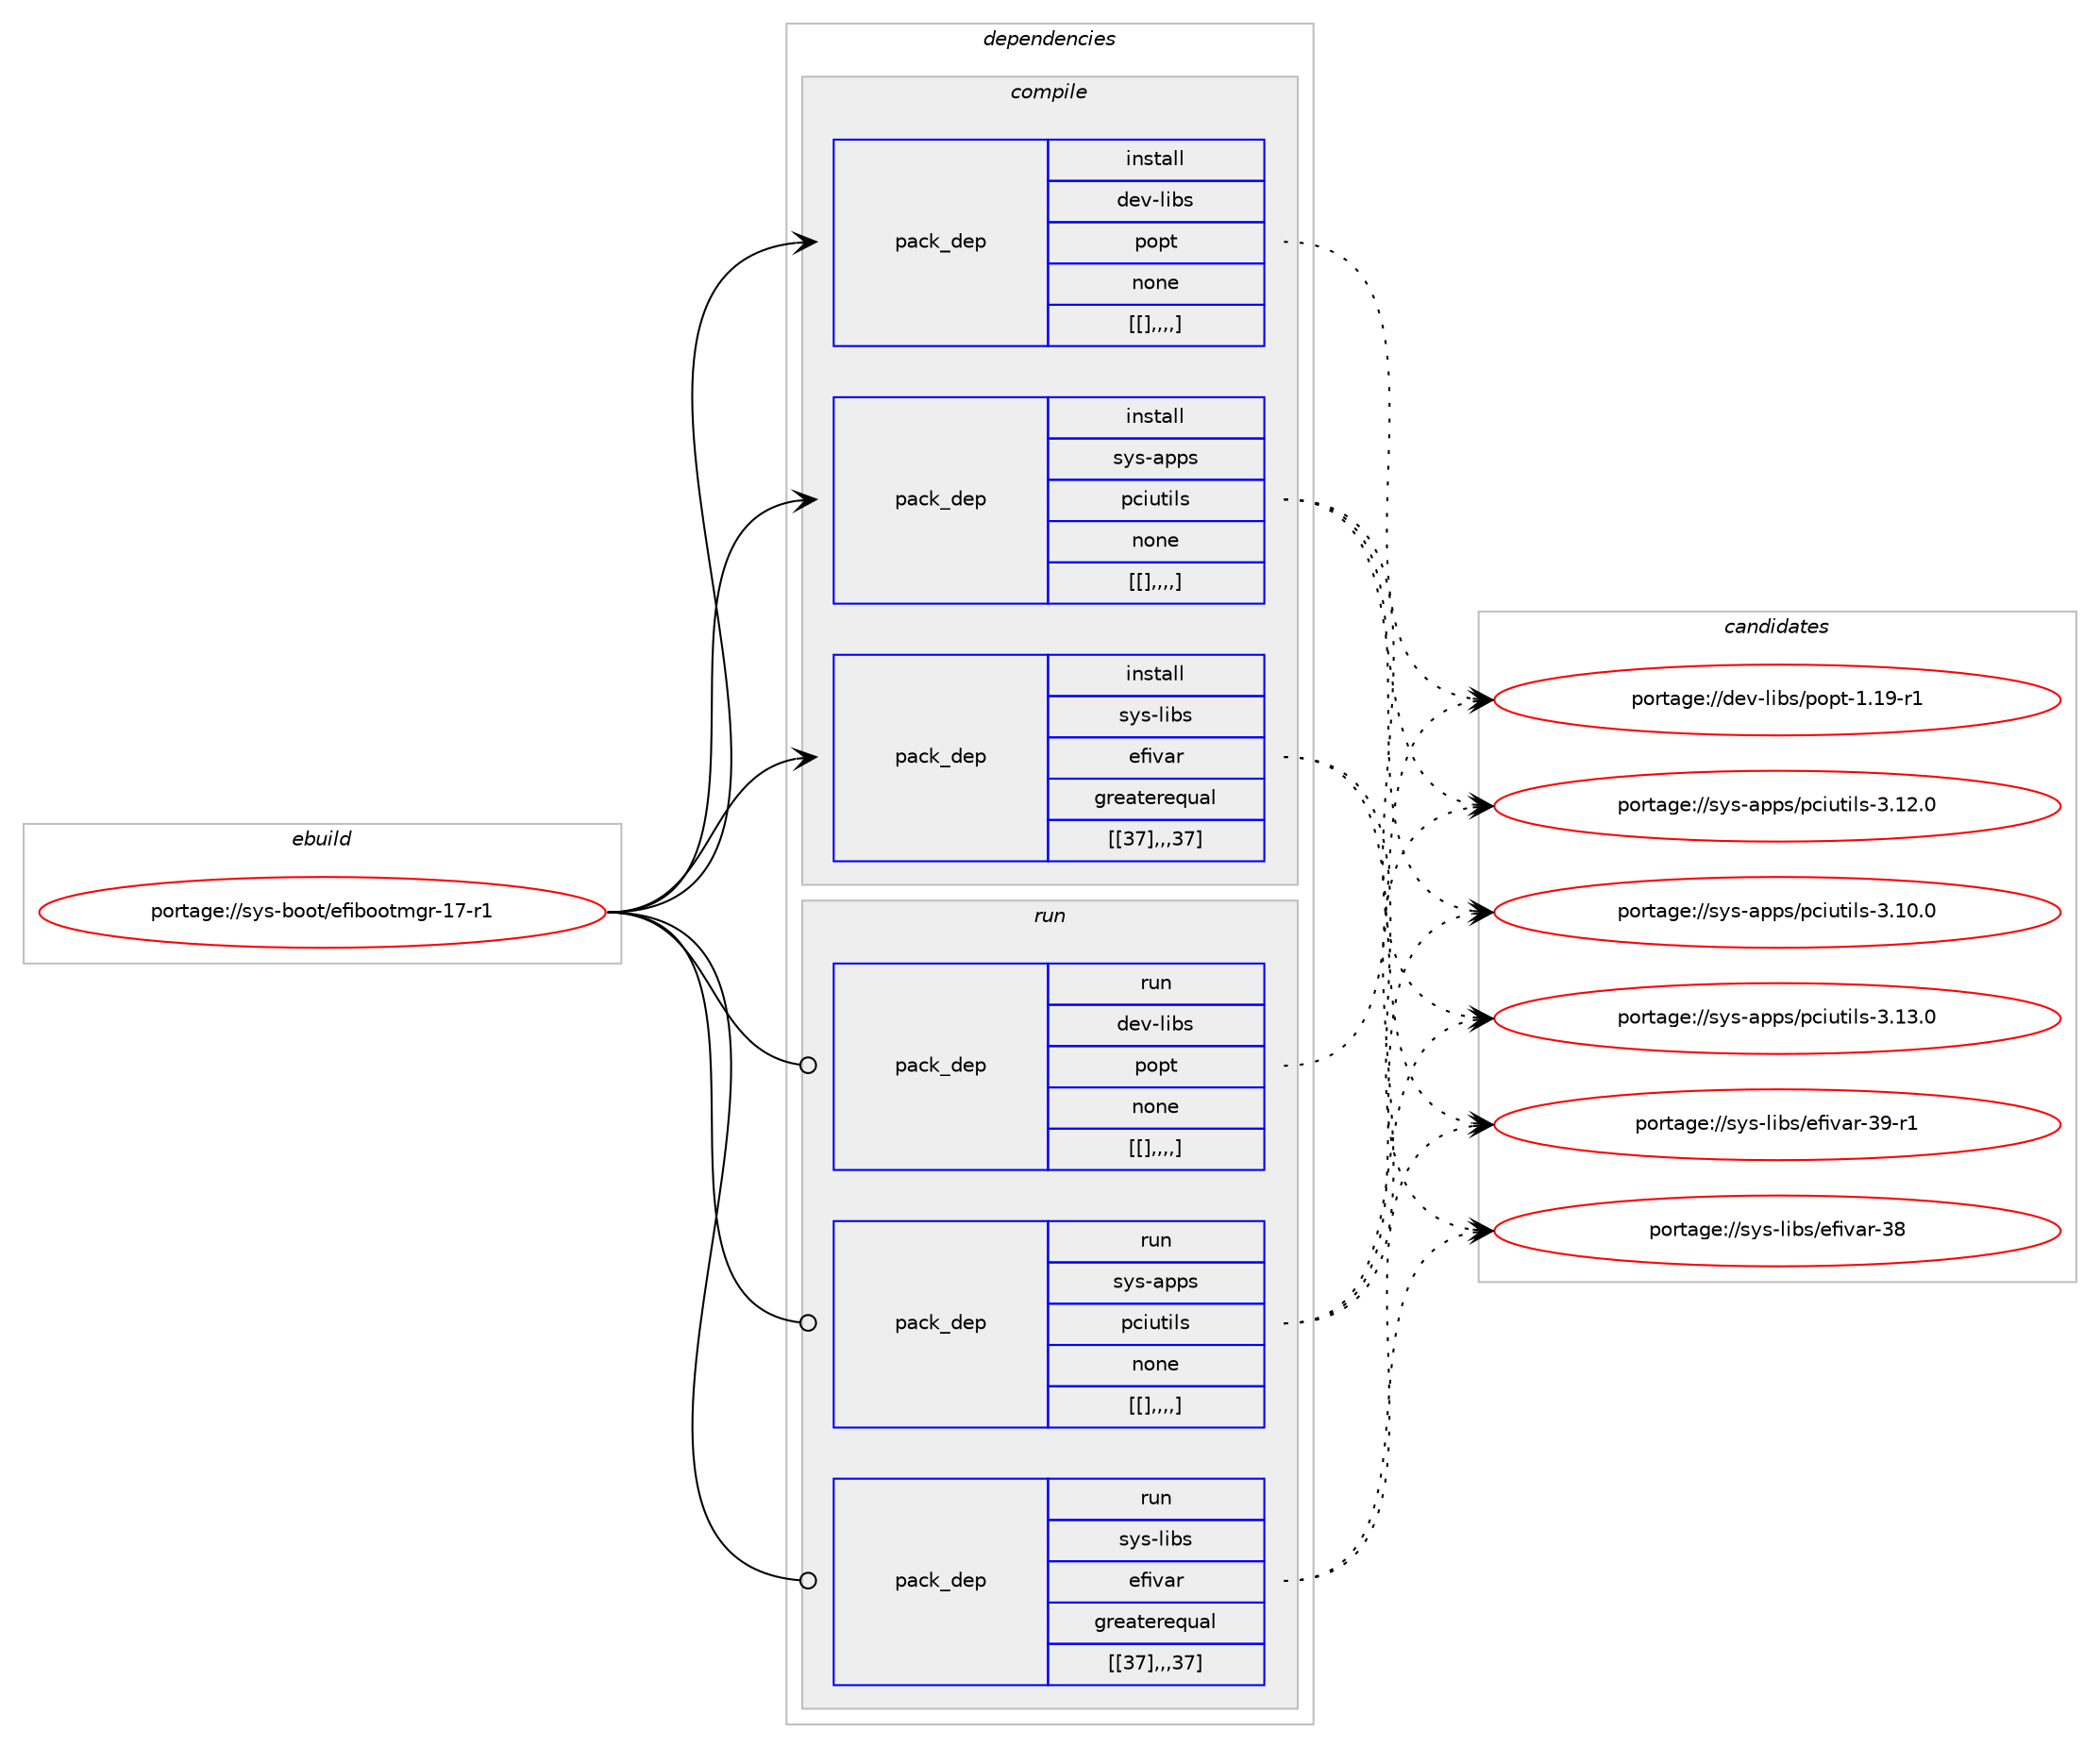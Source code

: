digraph prolog {

# *************
# Graph options
# *************

newrank=true;
concentrate=true;
compound=true;
graph [rankdir=LR,fontname=Helvetica,fontsize=10,ranksep=1.5];#, ranksep=2.5, nodesep=0.2];
edge  [arrowhead=vee];
node  [fontname=Helvetica,fontsize=10];

# **********
# The ebuild
# **********

subgraph cluster_leftcol {
color=gray;
label=<<i>ebuild</i>>;
id [label="portage://sys-boot/efibootmgr-17-r1", color=red, width=4, href="../sys-boot/efibootmgr-17-r1.svg"];
}

# ****************
# The dependencies
# ****************

subgraph cluster_midcol {
color=gray;
label=<<i>dependencies</i>>;
subgraph cluster_compile {
fillcolor="#eeeeee";
style=filled;
label=<<i>compile</i>>;
subgraph pack7719 {
dependency12181 [label=<<TABLE BORDER="0" CELLBORDER="1" CELLSPACING="0" CELLPADDING="4" WIDTH="220"><TR><TD ROWSPAN="6" CELLPADDING="30">pack_dep</TD></TR><TR><TD WIDTH="110">install</TD></TR><TR><TD>dev-libs</TD></TR><TR><TD>popt</TD></TR><TR><TD>none</TD></TR><TR><TD>[[],,,,]</TD></TR></TABLE>>, shape=none, color=blue];
}
id:e -> dependency12181:w [weight=20,style="solid",arrowhead="vee"];
subgraph pack7720 {
dependency12182 [label=<<TABLE BORDER="0" CELLBORDER="1" CELLSPACING="0" CELLPADDING="4" WIDTH="220"><TR><TD ROWSPAN="6" CELLPADDING="30">pack_dep</TD></TR><TR><TD WIDTH="110">install</TD></TR><TR><TD>sys-apps</TD></TR><TR><TD>pciutils</TD></TR><TR><TD>none</TD></TR><TR><TD>[[],,,,]</TD></TR></TABLE>>, shape=none, color=blue];
}
id:e -> dependency12182:w [weight=20,style="solid",arrowhead="vee"];
subgraph pack7721 {
dependency12183 [label=<<TABLE BORDER="0" CELLBORDER="1" CELLSPACING="0" CELLPADDING="4" WIDTH="220"><TR><TD ROWSPAN="6" CELLPADDING="30">pack_dep</TD></TR><TR><TD WIDTH="110">install</TD></TR><TR><TD>sys-libs</TD></TR><TR><TD>efivar</TD></TR><TR><TD>greaterequal</TD></TR><TR><TD>[[37],,,37]</TD></TR></TABLE>>, shape=none, color=blue];
}
id:e -> dependency12183:w [weight=20,style="solid",arrowhead="vee"];
}
subgraph cluster_compileandrun {
fillcolor="#eeeeee";
style=filled;
label=<<i>compile and run</i>>;
}
subgraph cluster_run {
fillcolor="#eeeeee";
style=filled;
label=<<i>run</i>>;
subgraph pack7722 {
dependency12184 [label=<<TABLE BORDER="0" CELLBORDER="1" CELLSPACING="0" CELLPADDING="4" WIDTH="220"><TR><TD ROWSPAN="6" CELLPADDING="30">pack_dep</TD></TR><TR><TD WIDTH="110">run</TD></TR><TR><TD>dev-libs</TD></TR><TR><TD>popt</TD></TR><TR><TD>none</TD></TR><TR><TD>[[],,,,]</TD></TR></TABLE>>, shape=none, color=blue];
}
id:e -> dependency12184:w [weight=20,style="solid",arrowhead="odot"];
subgraph pack7723 {
dependency12185 [label=<<TABLE BORDER="0" CELLBORDER="1" CELLSPACING="0" CELLPADDING="4" WIDTH="220"><TR><TD ROWSPAN="6" CELLPADDING="30">pack_dep</TD></TR><TR><TD WIDTH="110">run</TD></TR><TR><TD>sys-apps</TD></TR><TR><TD>pciutils</TD></TR><TR><TD>none</TD></TR><TR><TD>[[],,,,]</TD></TR></TABLE>>, shape=none, color=blue];
}
id:e -> dependency12185:w [weight=20,style="solid",arrowhead="odot"];
subgraph pack7724 {
dependency12186 [label=<<TABLE BORDER="0" CELLBORDER="1" CELLSPACING="0" CELLPADDING="4" WIDTH="220"><TR><TD ROWSPAN="6" CELLPADDING="30">pack_dep</TD></TR><TR><TD WIDTH="110">run</TD></TR><TR><TD>sys-libs</TD></TR><TR><TD>efivar</TD></TR><TR><TD>greaterequal</TD></TR><TR><TD>[[37],,,37]</TD></TR></TABLE>>, shape=none, color=blue];
}
id:e -> dependency12186:w [weight=20,style="solid",arrowhead="odot"];
}
}

# **************
# The candidates
# **************

subgraph cluster_choices {
rank=same;
color=gray;
label=<<i>candidates</i>>;

subgraph choice7719 {
color=black;
nodesep=1;
choice10010111845108105981154711211111211645494649574511449 [label="portage://dev-libs/popt-1.19-r1", color=red, width=4,href="../dev-libs/popt-1.19-r1.svg"];
dependency12181:e -> choice10010111845108105981154711211111211645494649574511449:w [style=dotted,weight="100"];
}
subgraph choice7720 {
color=black;
nodesep=1;
choice1151211154597112112115471129910511711610510811545514649514648 [label="portage://sys-apps/pciutils-3.13.0", color=red, width=4,href="../sys-apps/pciutils-3.13.0.svg"];
choice1151211154597112112115471129910511711610510811545514649504648 [label="portage://sys-apps/pciutils-3.12.0", color=red, width=4,href="../sys-apps/pciutils-3.12.0.svg"];
choice1151211154597112112115471129910511711610510811545514649484648 [label="portage://sys-apps/pciutils-3.10.0", color=red, width=4,href="../sys-apps/pciutils-3.10.0.svg"];
dependency12182:e -> choice1151211154597112112115471129910511711610510811545514649514648:w [style=dotted,weight="100"];
dependency12182:e -> choice1151211154597112112115471129910511711610510811545514649504648:w [style=dotted,weight="100"];
dependency12182:e -> choice1151211154597112112115471129910511711610510811545514649484648:w [style=dotted,weight="100"];
}
subgraph choice7721 {
color=black;
nodesep=1;
choice115121115451081059811547101102105118971144551574511449 [label="portage://sys-libs/efivar-39-r1", color=red, width=4,href="../sys-libs/efivar-39-r1.svg"];
choice11512111545108105981154710110210511897114455156 [label="portage://sys-libs/efivar-38", color=red, width=4,href="../sys-libs/efivar-38.svg"];
dependency12183:e -> choice115121115451081059811547101102105118971144551574511449:w [style=dotted,weight="100"];
dependency12183:e -> choice11512111545108105981154710110210511897114455156:w [style=dotted,weight="100"];
}
subgraph choice7722 {
color=black;
nodesep=1;
choice10010111845108105981154711211111211645494649574511449 [label="portage://dev-libs/popt-1.19-r1", color=red, width=4,href="../dev-libs/popt-1.19-r1.svg"];
dependency12184:e -> choice10010111845108105981154711211111211645494649574511449:w [style=dotted,weight="100"];
}
subgraph choice7723 {
color=black;
nodesep=1;
choice1151211154597112112115471129910511711610510811545514649514648 [label="portage://sys-apps/pciutils-3.13.0", color=red, width=4,href="../sys-apps/pciutils-3.13.0.svg"];
choice1151211154597112112115471129910511711610510811545514649504648 [label="portage://sys-apps/pciutils-3.12.0", color=red, width=4,href="../sys-apps/pciutils-3.12.0.svg"];
choice1151211154597112112115471129910511711610510811545514649484648 [label="portage://sys-apps/pciutils-3.10.0", color=red, width=4,href="../sys-apps/pciutils-3.10.0.svg"];
dependency12185:e -> choice1151211154597112112115471129910511711610510811545514649514648:w [style=dotted,weight="100"];
dependency12185:e -> choice1151211154597112112115471129910511711610510811545514649504648:w [style=dotted,weight="100"];
dependency12185:e -> choice1151211154597112112115471129910511711610510811545514649484648:w [style=dotted,weight="100"];
}
subgraph choice7724 {
color=black;
nodesep=1;
choice115121115451081059811547101102105118971144551574511449 [label="portage://sys-libs/efivar-39-r1", color=red, width=4,href="../sys-libs/efivar-39-r1.svg"];
choice11512111545108105981154710110210511897114455156 [label="portage://sys-libs/efivar-38", color=red, width=4,href="../sys-libs/efivar-38.svg"];
dependency12186:e -> choice115121115451081059811547101102105118971144551574511449:w [style=dotted,weight="100"];
dependency12186:e -> choice11512111545108105981154710110210511897114455156:w [style=dotted,weight="100"];
}
}

}
